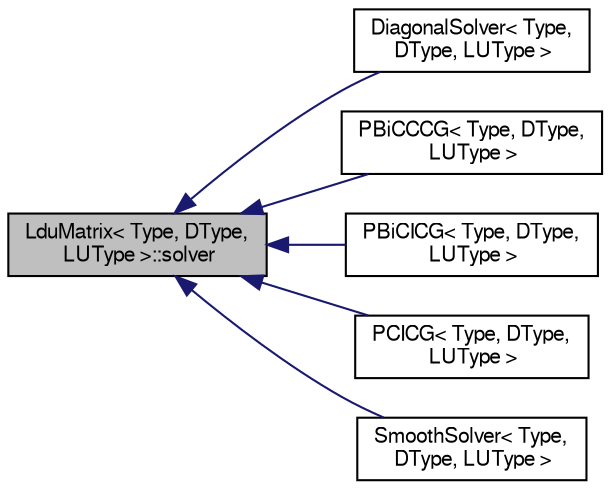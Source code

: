 digraph "LduMatrix&lt; Type, DType, LUType &gt;::solver"
{
  bgcolor="transparent";
  edge [fontname="FreeSans",fontsize="10",labelfontname="FreeSans",labelfontsize="10"];
  node [fontname="FreeSans",fontsize="10",shape=record];
  rankdir="LR";
  Node0 [label="LduMatrix\< Type, DType,\l LUType \>::solver",height=0.2,width=0.4,color="black", fillcolor="grey75", style="filled", fontcolor="black"];
  Node0 -> Node1 [dir="back",color="midnightblue",fontsize="10",style="solid",fontname="FreeSans"];
  Node1 [label="DiagonalSolver\< Type,\l DType, LUType \>",height=0.2,width=0.4,color="black",URL="$a26830.html",tooltip="Foam::DiagonalSolver. "];
  Node0 -> Node2 [dir="back",color="midnightblue",fontsize="10",style="solid",fontname="FreeSans"];
  Node2 [label="PBiCCCG\< Type, DType,\l LUType \>",height=0.2,width=0.4,color="black",URL="$a26834.html",tooltip="Preconditioned bi-conjugate gradient solver for asymmetric lduMatrices using a run-time selectable pr..."];
  Node0 -> Node3 [dir="back",color="midnightblue",fontsize="10",style="solid",fontname="FreeSans"];
  Node3 [label="PBiCICG\< Type, DType,\l LUType \>",height=0.2,width=0.4,color="black",URL="$a26838.html",tooltip="Preconditioned bi-conjugate gradient solver for asymmetric lduMatrices using a run-time selectable pr..."];
  Node0 -> Node4 [dir="back",color="midnightblue",fontsize="10",style="solid",fontname="FreeSans"];
  Node4 [label="PCICG\< Type, DType,\l LUType \>",height=0.2,width=0.4,color="black",URL="$a26842.html",tooltip="Preconditioned conjugate gradient solver for symmetric lduMatrices using a run-time selectable precon..."];
  Node0 -> Node5 [dir="back",color="midnightblue",fontsize="10",style="solid",fontname="FreeSans"];
  Node5 [label="SmoothSolver\< Type,\l DType, LUType \>",height=0.2,width=0.4,color="black",URL="$a26846.html",tooltip="Iterative solver for symmetric and assymetric matrices which uses a run-time selected smoother e..."];
}
